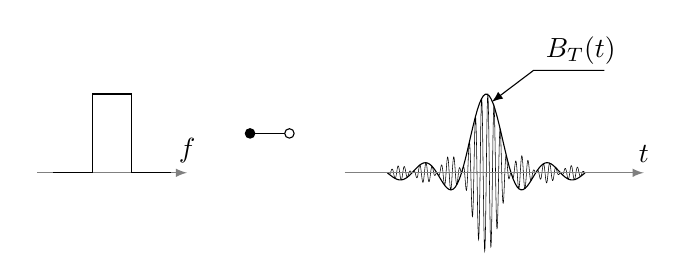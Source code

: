 \usetikzlibrary{arrows.meta}
\begin{tikzpicture}[scale=1]

\draw[-latex,gray] (-0.2,0) -- (1.7,0);
\draw[] (0,0) -- (0.5,0) -- (0.5,1) -- (1,1) -- (1,0) -- (1.5,0);
\node[anchor=south] (t) at (1.7,0) {$f$};

\draw[] (2.5,0.5) -- (3,0.5); 
\draw[fill=black] (2.5,0.5) circle(0.06);
\draw[fill=white] (3,0.5) circle (0.06);

\begin{scope}[shift={(5.5,0)}]
\draw[color=black, samples=100,domain=-0.4*3.14:0.4*3.14,]   plot (\x,{0.1*sin(10*\x r)/\x});
\draw[color=black, samples=1000,domain=-0.4*3.14:0.4*3.14,very thin]   plot (\x,{(0.1*sin(10*\x r)/\x)*1*sin(\x*80 r)});
\draw[-latex,gray] (-1.8,0) -- (2,0);
\node[anchor=south] (t) at (2,0) {$t$};

\draw[latex-] (0.07,0.9) -- (0.6,1.3) -- (1.5,1.3);
\node[anchor=south] (B) at (1.2,1.25) {$B_T(t)$};
\end{scope}

\end{tikzpicture}
